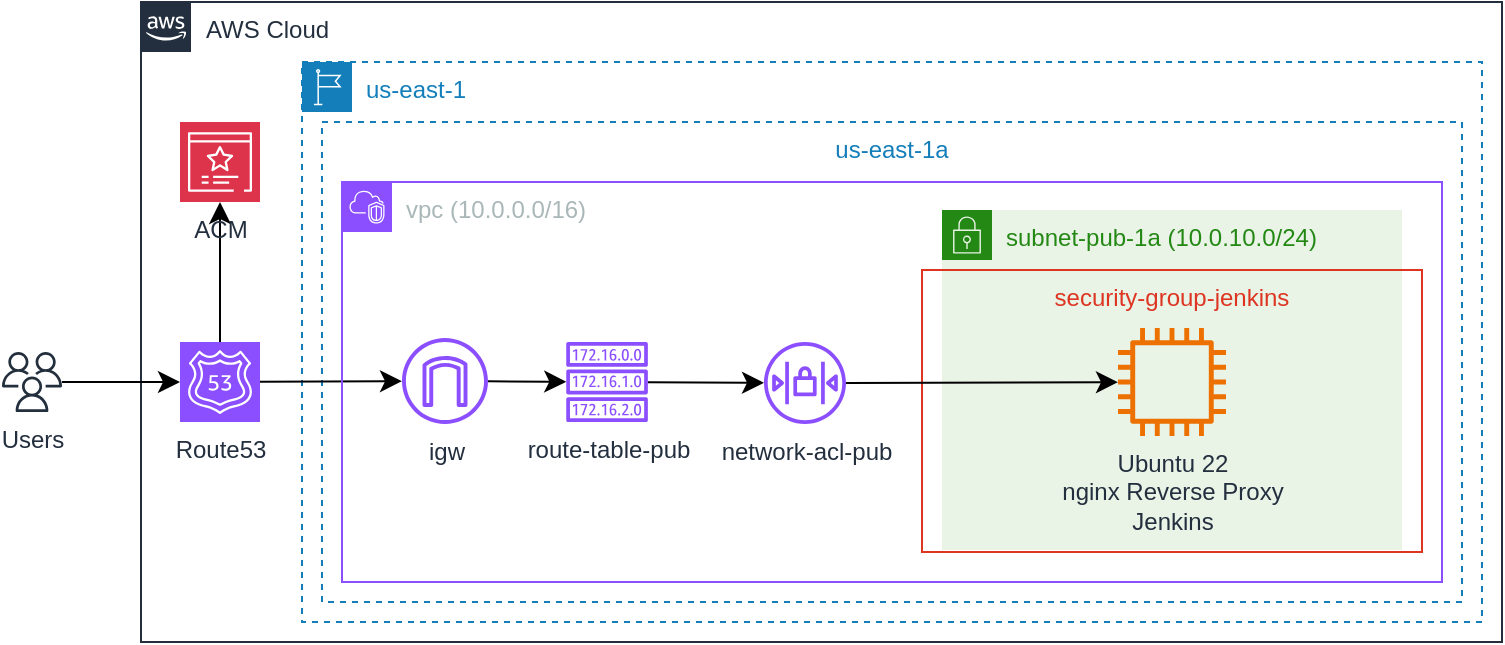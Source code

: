 <mxfile version="26.2.14">
  <diagram id="c5abF-_XNL_onJw3WAh4" name="multi-az-vpc">
    <mxGraphModel dx="988" dy="333" grid="1" gridSize="10" guides="1" tooltips="1" connect="1" arrows="1" fold="1" page="1" pageScale="1" pageWidth="850" pageHeight="1100" math="0" shadow="0">
      <root>
        <mxCell id="0" />
        <mxCell id="1" parent="0" />
        <mxCell id="o6Gz3im2fdCTrS6Oe6SJ-2" value="us-east-1a&#xa;" style="fillColor=none;strokeColor=#147EBA;dashed=1;verticalAlign=top;fontStyle=0;fontColor=#147EBA;direction=north;" parent="1" vertex="1">
          <mxGeometry x="210" y="140" width="570" height="240" as="geometry" />
        </mxCell>
        <mxCell id="o6Gz3im2fdCTrS6Oe6SJ-6" value="AWS Cloud" style="points=[[0,0],[0.25,0],[0.5,0],[0.75,0],[1,0],[1,0.25],[1,0.5],[1,0.75],[1,1],[0.75,1],[0.5,1],[0.25,1],[0,1],[0,0.75],[0,0.5],[0,0.25]];outlineConnect=0;gradientColor=none;html=1;whiteSpace=wrap;fontSize=12;fontStyle=0;container=0;pointerEvents=0;collapsible=0;recursiveResize=0;shape=mxgraph.aws4.group;grIcon=mxgraph.aws4.group_aws_cloud_alt;strokeColor=#232F3E;fillColor=none;verticalAlign=top;align=left;spacingLeft=30;fontColor=#232F3E;dashed=0;" parent="1" vertex="1">
          <mxGeometry x="119.5" y="80" width="680.5" height="320" as="geometry" />
        </mxCell>
        <mxCell id="o6Gz3im2fdCTrS6Oe6SJ-7" value="us-east-1" style="points=[[0,0],[0.25,0],[0.5,0],[0.75,0],[1,0],[1,0.25],[1,0.5],[1,0.75],[1,1],[0.75,1],[0.5,1],[0.25,1],[0,1],[0,0.75],[0,0.5],[0,0.25]];outlineConnect=0;gradientColor=none;html=1;whiteSpace=wrap;fontSize=12;fontStyle=0;container=0;pointerEvents=0;collapsible=0;recursiveResize=0;shape=mxgraph.aws4.group;grIcon=mxgraph.aws4.group_region;strokeColor=#147EBA;fillColor=none;verticalAlign=top;align=left;spacingLeft=30;fontColor=#147EBA;dashed=1;" parent="1" vertex="1">
          <mxGeometry x="200" y="110" width="590" height="280" as="geometry" />
        </mxCell>
        <mxCell id="o6Gz3im2fdCTrS6Oe6SJ-9" value="&lt;div&gt;subnet-pub-1a (10.0.10.0/24)&lt;/div&gt;" style="points=[[0,0],[0.25,0],[0.5,0],[0.75,0],[1,0],[1,0.25],[1,0.5],[1,0.75],[1,1],[0.75,1],[0.5,1],[0.25,1],[0,1],[0,0.75],[0,0.5],[0,0.25]];outlineConnect=0;gradientColor=none;html=1;whiteSpace=wrap;fontSize=12;fontStyle=0;container=0;pointerEvents=0;collapsible=0;recursiveResize=0;shape=mxgraph.aws4.group;grIcon=mxgraph.aws4.group_security_group;grStroke=0;strokeColor=#248814;fillColor=#E9F3E6;verticalAlign=top;align=left;spacingLeft=30;fontColor=#248814;dashed=0;" parent="1" vertex="1">
          <mxGeometry x="520" y="184" width="230" height="170" as="geometry" />
        </mxCell>
        <mxCell id="o6Gz3im2fdCTrS6Oe6SJ-17" value="security-group-jenkins" style="fillColor=none;strokeColor=#DD3522;verticalAlign=top;fontStyle=0;fontColor=#DD3522;" parent="1" vertex="1">
          <mxGeometry x="510" y="214" width="250" height="141" as="geometry" />
        </mxCell>
        <mxCell id="GZlLUc0SY0Vusj31z0ji-7" value="&lt;div&gt;Ubuntu 22&lt;/div&gt;&lt;div&gt;nginx Reverse Proxy&lt;/div&gt;&lt;div&gt;Jenkins&lt;/div&gt;" style="sketch=0;outlineConnect=0;fontColor=#232F3E;gradientColor=none;fillColor=#ED7100;strokeColor=none;dashed=0;verticalLabelPosition=bottom;verticalAlign=top;align=center;html=1;fontSize=12;fontStyle=0;aspect=fixed;pointerEvents=1;shape=mxgraph.aws4.instance2;" parent="1" vertex="1">
          <mxGeometry x="608" y="243" width="54" height="54" as="geometry" />
        </mxCell>
        <mxCell id="C8UU4FP-VCX7B_eMEScx-13" style="edgeStyle=none;curved=1;rounded=0;orthogonalLoop=1;jettySize=auto;html=1;fontSize=12;startSize=8;endSize=8;" parent="1" source="GZlLUc0SY0Vusj31z0ji-8" target="C8UU4FP-VCX7B_eMEScx-1" edge="1">
          <mxGeometry relative="1" as="geometry" />
        </mxCell>
        <mxCell id="GZlLUc0SY0Vusj31z0ji-8" value="igw" style="sketch=0;outlineConnect=0;fontColor=#232F3E;gradientColor=none;fillColor=#8C4FFF;strokeColor=none;dashed=0;verticalLabelPosition=bottom;verticalAlign=top;align=center;html=1;fontSize=12;fontStyle=0;aspect=fixed;pointerEvents=1;shape=mxgraph.aws4.internet_gateway;" parent="1" vertex="1">
          <mxGeometry x="250" y="248" width="43" height="43" as="geometry" />
        </mxCell>
        <mxCell id="C8UU4FP-VCX7B_eMEScx-15" style="edgeStyle=none;curved=1;rounded=0;orthogonalLoop=1;jettySize=auto;html=1;fontSize=12;startSize=8;endSize=8;" parent="1" source="C8UU4FP-VCX7B_eMEScx-1" target="C8UU4FP-VCX7B_eMEScx-3" edge="1">
          <mxGeometry relative="1" as="geometry" />
        </mxCell>
        <mxCell id="C8UU4FP-VCX7B_eMEScx-1" value="route-table-pub" style="sketch=0;outlineConnect=0;fontColor=#232F3E;gradientColor=none;fillColor=#8C4FFF;strokeColor=none;dashed=0;verticalLabelPosition=bottom;verticalAlign=top;align=center;html=1;fontSize=12;fontStyle=0;aspect=fixed;pointerEvents=1;shape=mxgraph.aws4.route_table;" parent="1" vertex="1">
          <mxGeometry x="332" y="250" width="41.05" height="40" as="geometry" />
        </mxCell>
        <mxCell id="C8UU4FP-VCX7B_eMEScx-6" value="" style="edgeStyle=none;curved=1;rounded=0;orthogonalLoop=1;jettySize=auto;html=1;fontSize=12;startSize=8;endSize=8;" parent="1" source="C8UU4FP-VCX7B_eMEScx-2" target="GZlLUc0SY0Vusj31z0ji-8" edge="1">
          <mxGeometry relative="1" as="geometry" />
        </mxCell>
        <mxCell id="C8UU4FP-VCX7B_eMEScx-9" value="" style="edgeStyle=none;curved=1;rounded=0;orthogonalLoop=1;jettySize=auto;html=1;fontSize=12;startSize=8;endSize=8;" parent="1" source="C8UU4FP-VCX7B_eMEScx-2" target="C8UU4FP-VCX7B_eMEScx-8" edge="1">
          <mxGeometry relative="1" as="geometry" />
        </mxCell>
        <mxCell id="C8UU4FP-VCX7B_eMEScx-2" value="Route53" style="sketch=0;points=[[0,0,0],[0.25,0,0],[0.5,0,0],[0.75,0,0],[1,0,0],[0,1,0],[0.25,1,0],[0.5,1,0],[0.75,1,0],[1,1,0],[0,0.25,0],[0,0.5,0],[0,0.75,0],[1,0.25,0],[1,0.5,0],[1,0.75,0]];outlineConnect=0;fontColor=#232F3E;fillColor=#8C4FFF;strokeColor=#ffffff;dashed=0;verticalLabelPosition=bottom;verticalAlign=top;align=center;html=1;fontSize=12;fontStyle=0;aspect=fixed;shape=mxgraph.aws4.resourceIcon;resIcon=mxgraph.aws4.route_53;" parent="1" vertex="1">
          <mxGeometry x="139" y="250" width="40" height="40" as="geometry" />
        </mxCell>
        <mxCell id="C8UU4FP-VCX7B_eMEScx-16" value="" style="edgeStyle=none;curved=1;rounded=0;orthogonalLoop=1;jettySize=auto;html=1;fontSize=12;startSize=8;endSize=8;" parent="1" source="C8UU4FP-VCX7B_eMEScx-3" target="GZlLUc0SY0Vusj31z0ji-7" edge="1">
          <mxGeometry relative="1" as="geometry" />
        </mxCell>
        <mxCell id="C8UU4FP-VCX7B_eMEScx-4" value="vpc (10.0.0.0/16)" style="points=[[0,0],[0.25,0],[0.5,0],[0.75,0],[1,0],[1,0.25],[1,0.5],[1,0.75],[1,1],[0.75,1],[0.5,1],[0.25,1],[0,1],[0,0.75],[0,0.5],[0,0.25]];outlineConnect=0;gradientColor=none;html=1;whiteSpace=wrap;fontSize=12;fontStyle=0;container=1;pointerEvents=0;collapsible=0;recursiveResize=0;shape=mxgraph.aws4.group;grIcon=mxgraph.aws4.group_vpc2;strokeColor=#8C4FFF;fillColor=none;verticalAlign=top;align=left;spacingLeft=30;fontColor=#AAB7B8;dashed=0;" parent="1" vertex="1">
          <mxGeometry x="220" y="170" width="550" height="200" as="geometry" />
        </mxCell>
        <mxCell id="C8UU4FP-VCX7B_eMEScx-3" value="network-acl-pub" style="sketch=0;outlineConnect=0;fontColor=#232F3E;gradientColor=none;fillColor=#8C4FFF;strokeColor=none;dashed=0;verticalLabelPosition=bottom;verticalAlign=top;align=center;html=1;fontSize=12;fontStyle=0;aspect=fixed;pointerEvents=1;shape=mxgraph.aws4.network_access_control_list;" parent="C8UU4FP-VCX7B_eMEScx-4" vertex="1">
          <mxGeometry x="211" y="80" width="41" height="41" as="geometry" />
        </mxCell>
        <mxCell id="C8UU4FP-VCX7B_eMEScx-10" value="" style="edgeStyle=none;curved=1;rounded=0;orthogonalLoop=1;jettySize=auto;html=1;fontSize=12;startSize=8;endSize=8;" parent="1" source="C8UU4FP-VCX7B_eMEScx-5" target="C8UU4FP-VCX7B_eMEScx-2" edge="1">
          <mxGeometry relative="1" as="geometry" />
        </mxCell>
        <mxCell id="C8UU4FP-VCX7B_eMEScx-5" value="Users" style="sketch=0;outlineConnect=0;fontColor=#232F3E;gradientColor=none;fillColor=#232F3D;strokeColor=none;dashed=0;verticalLabelPosition=bottom;verticalAlign=top;align=center;html=1;fontSize=12;fontStyle=0;aspect=fixed;pointerEvents=1;shape=mxgraph.aws4.users;" parent="1" vertex="1">
          <mxGeometry x="50.0" y="255" width="30" height="30" as="geometry" />
        </mxCell>
        <mxCell id="C8UU4FP-VCX7B_eMEScx-8" value="ACM" style="sketch=0;points=[[0,0,0],[0.25,0,0],[0.5,0,0],[0.75,0,0],[1,0,0],[0,1,0],[0.25,1,0],[0.5,1,0],[0.75,1,0],[1,1,0],[0,0.25,0],[0,0.5,0],[0,0.75,0],[1,0.25,0],[1,0.5,0],[1,0.75,0]];outlineConnect=0;fontColor=#232F3E;fillColor=#DD344C;strokeColor=#ffffff;dashed=0;verticalLabelPosition=bottom;verticalAlign=top;align=center;html=1;fontSize=12;fontStyle=0;aspect=fixed;shape=mxgraph.aws4.resourceIcon;resIcon=mxgraph.aws4.certificate_manager_3;" parent="1" vertex="1">
          <mxGeometry x="139" y="140" width="40" height="40" as="geometry" />
        </mxCell>
      </root>
    </mxGraphModel>
  </diagram>
</mxfile>
